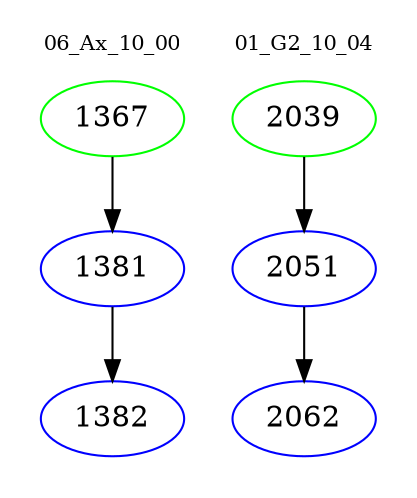 digraph{
subgraph cluster_0 {
color = white
label = "06_Ax_10_00";
fontsize=10;
T0_1367 [label="1367", color="green"]
T0_1367 -> T0_1381 [color="black"]
T0_1381 [label="1381", color="blue"]
T0_1381 -> T0_1382 [color="black"]
T0_1382 [label="1382", color="blue"]
}
subgraph cluster_1 {
color = white
label = "01_G2_10_04";
fontsize=10;
T1_2039 [label="2039", color="green"]
T1_2039 -> T1_2051 [color="black"]
T1_2051 [label="2051", color="blue"]
T1_2051 -> T1_2062 [color="black"]
T1_2062 [label="2062", color="blue"]
}
}
